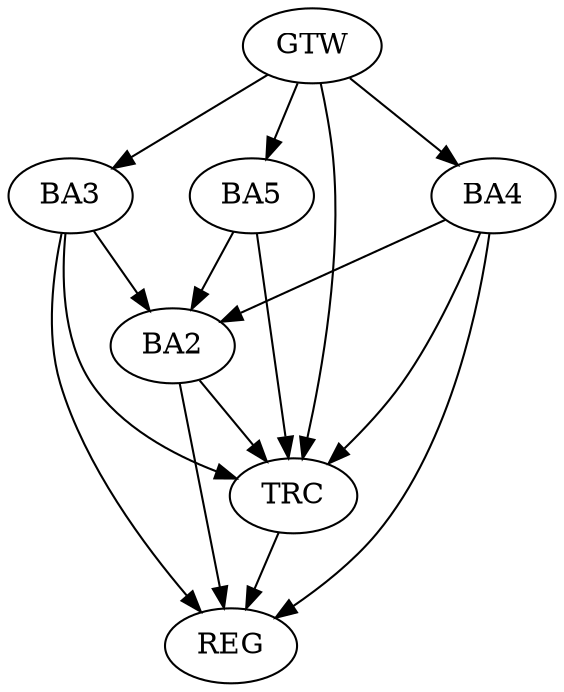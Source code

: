 strict digraph G {
  BA2 [ label="BA2" ];
  BA3 [ label="BA3" ];
  BA4 [ label="BA4" ];
  BA5 [ label="BA5" ];
  GTW [ label="GTW" ];
  REG [ label="REG" ];
  TRC [ label="TRC" ];
  BA3 -> BA2;
  BA4 -> BA2;
  BA5 -> BA2;
  GTW -> BA3;
  GTW -> BA4;
  GTW -> BA5;
  BA2 -> REG;
  BA3 -> REG;
  BA4 -> REG;
  BA2 -> TRC;
  BA3 -> TRC;
  BA4 -> TRC;
  BA5 -> TRC;
  GTW -> TRC;
  TRC -> REG;
}

